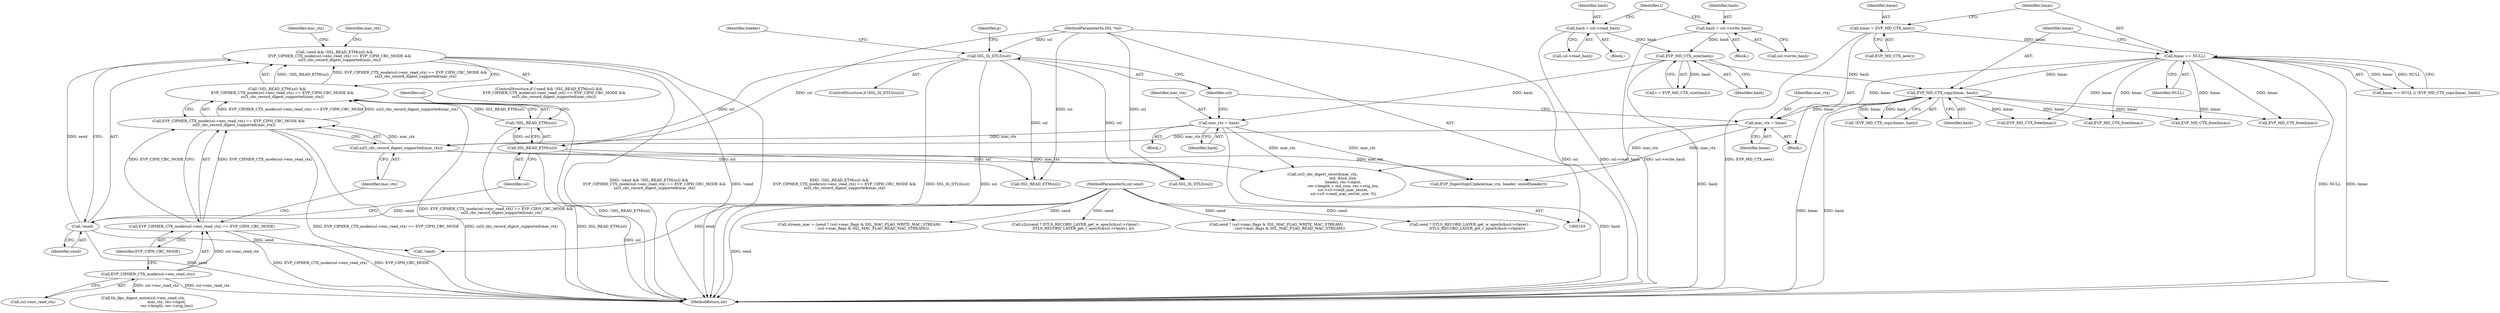 digraph "0_openssl_4ad93618d26a3ea23d36ad5498ff4f59eff3a4d2_3@API" {
"1000286" [label="(Call,!send && !SSL_READ_ETM(ssl) &&\n         EVP_CIPHER_CTX_mode(ssl->enc_read_ctx) == EVP_CIPH_CBC_MODE &&\n         ssl3_cbc_record_digest_supported(mac_ctx))"];
"1000287" [label="(Call,!send)"];
"1000107" [label="(MethodParameterIn,int send)"];
"1000289" [label="(Call,!SSL_READ_ETM(ssl) &&\n         EVP_CIPHER_CTX_mode(ssl->enc_read_ctx) == EVP_CIPH_CBC_MODE &&\n         ssl3_cbc_record_digest_supported(mac_ctx))"];
"1000290" [label="(Call,!SSL_READ_ETM(ssl))"];
"1000291" [label="(Call,SSL_READ_ETM(ssl))"];
"1000202" [label="(Call,SSL_IS_DTLS(ssl))"];
"1000104" [label="(MethodParameterIn,SSL *ssl)"];
"1000293" [label="(Call,EVP_CIPHER_CTX_mode(ssl->enc_read_ctx) == EVP_CIPH_CBC_MODE &&\n         ssl3_cbc_record_digest_supported(mac_ctx))"];
"1000294" [label="(Call,EVP_CIPHER_CTX_mode(ssl->enc_read_ctx) == EVP_CIPH_CBC_MODE)"];
"1000295" [label="(Call,EVP_CIPHER_CTX_mode(ssl->enc_read_ctx))"];
"1000300" [label="(Call,ssl3_cbc_record_digest_supported(mac_ctx))"];
"1000178" [label="(Call,mac_ctx = hash)"];
"1000166" [label="(Call,EVP_MD_CTX_size(hash))"];
"1000159" [label="(Call,hash = ssl->read_hash)"];
"1000145" [label="(Call,hash = ssl->write_hash)"];
"1000198" [label="(Call,mac_ctx = hmac)"];
"1000188" [label="(Call,hmac == NULL)"];
"1000183" [label="(Call,hmac = EVP_MD_CTX_new())"];
"1000192" [label="(Call,EVP_MD_CTX_copy(hmac, hash))"];
"1000289" [label="(Call,!SSL_READ_ETM(ssl) &&\n         EVP_CIPHER_CTX_mode(ssl->enc_read_ctx) == EVP_CIPH_CBC_MODE &&\n         ssl3_cbc_record_digest_supported(mac_ctx))"];
"1000167" [label="(Identifier,hash)"];
"1000346" [label="(Identifier,mac_ctx)"];
"1000183" [label="(Call,hmac = EVP_MD_CTX_new())"];
"1000145" [label="(Call,hash = ssl->write_hash)"];
"1000506" [label="(MethodReturn,int)"];
"1000179" [label="(Identifier,mac_ctx)"];
"1000159" [label="(Call,hash = ssl->read_hash)"];
"1000104" [label="(MethodParameterIn,SSL *ssl)"];
"1000237" [label="(Identifier,header)"];
"1000151" [label="(Block,)"];
"1000301" [label="(Identifier,mac_ctx)"];
"1000203" [label="(Identifier,ssl)"];
"1000137" [label="(Block,)"];
"1000189" [label="(Identifier,hmac)"];
"1000285" [label="(ControlStructure,if (!send && !SSL_READ_ETM(ssl) &&\n         EVP_CIPHER_CTX_mode(ssl->enc_read_ctx) == EVP_CIPH_CBC_MODE &&\n         ssl3_cbc_record_digest_supported(mac_ctx)))"];
"1000377" [label="(Call,!send)"];
"1000120" [label="(Call,stream_mac = (send ? (ssl->mac_flags & SSL_MAC_FLAG_WRITE_MAC_STREAM)\n                      : (ssl->mac_flags & SSL_MAC_FLAG_READ_MAC_STREAM)))"];
"1000201" [label="(ControlStructure,if (SSL_IS_DTLS(ssl)))"];
"1000296" [label="(Call,ssl->enc_read_ctx)"];
"1000191" [label="(Call,!EVP_MD_CTX_copy(hmac, hash))"];
"1000210" [label="(Call,s2n(send ? DTLS_RECORD_LAYER_get_w_epoch(&ssl->rlayer) :\n            DTLS_RECORD_LAYER_get_r_epoch(&ssl->rlayer), p))"];
"1000198" [label="(Call,mac_ctx = hmac)"];
"1000194" [label="(Identifier,hash)"];
"1000190" [label="(Identifier,NULL)"];
"1000386" [label="(Call,tls_fips_digest_extra(ssl->enc_read_ctx,\n                                        mac_ctx, rec->input,\n                                        rec->length, rec->orig_len))"];
"1000160" [label="(Identifier,hash)"];
"1000165" [label="(Identifier,t)"];
"1000166" [label="(Call,EVP_MD_CTX_size(hash))"];
"1000188" [label="(Call,hmac == NULL)"];
"1000187" [label="(Call,hmac == NULL || !EVP_MD_CTX_copy(hmac, hash))"];
"1000345" [label="(Call,EVP_DigestSignUpdate(mac_ctx, header, sizeof(header)))"];
"1000299" [label="(Identifier,EVP_CIPH_CBC_MODE)"];
"1000185" [label="(Call,EVP_MD_CTX_new())"];
"1000200" [label="(Identifier,hmac)"];
"1000177" [label="(Block,)"];
"1000122" [label="(Call,send ? (ssl->mac_flags & SSL_MAC_FLAG_WRITE_MAC_STREAM)\n                      : (ssl->mac_flags & SSL_MAC_FLAG_READ_MAC_STREAM))"];
"1000192" [label="(Call,EVP_MD_CTX_copy(hmac, hash))"];
"1000202" [label="(Call,SSL_IS_DTLS(ssl))"];
"1000294" [label="(Call,EVP_CIPHER_CTX_mode(ssl->enc_read_ctx) == EVP_CIPH_CBC_MODE)"];
"1000305" [label="(Call,ssl3_cbc_digest_record(mac_ctx,\n                                   md, &md_size,\n                                   header, rec->input,\n                                   rec->length + md_size, rec->orig_len,\n                                   ssl->s3->read_mac_secret,\n                                   ssl->s3->read_mac_secret_size, 0))"];
"1000381" [label="(Call,SSL_READ_ETM(ssl))"];
"1000147" [label="(Call,ssl->write_hash)"];
"1000290" [label="(Call,!SSL_READ_ETM(ssl))"];
"1000287" [label="(Call,!send)"];
"1000460" [label="(Call,SSL_IS_DTLS(ssl))"];
"1000406" [label="(Call,EVP_MD_CTX_free(hmac))"];
"1000292" [label="(Identifier,ssl)"];
"1000211" [label="(Call,send ? DTLS_RECORD_LAYER_get_w_epoch(&ssl->rlayer) :\n            DTLS_RECORD_LAYER_get_r_epoch(&ssl->rlayer))"];
"1000180" [label="(Identifier,hash)"];
"1000164" [label="(Call,t = EVP_MD_CTX_size(hash))"];
"1000297" [label="(Identifier,ssl)"];
"1000178" [label="(Call,mac_ctx = hash)"];
"1000286" [label="(Call,!send && !SSL_READ_ETM(ssl) &&\n         EVP_CIPHER_CTX_mode(ssl->enc_read_ctx) == EVP_CIPH_CBC_MODE &&\n         ssl3_cbc_record_digest_supported(mac_ctx))"];
"1000291" [label="(Call,SSL_READ_ETM(ssl))"];
"1000293" [label="(Call,EVP_CIPHER_CTX_mode(ssl->enc_read_ctx) == EVP_CIPH_CBC_MODE &&\n         ssl3_cbc_record_digest_supported(mac_ctx))"];
"1000146" [label="(Identifier,hash)"];
"1000107" [label="(MethodParameterIn,int send)"];
"1000161" [label="(Call,ssl->read_hash)"];
"1000300" [label="(Call,ssl3_cbc_record_digest_supported(mac_ctx))"];
"1000295" [label="(Call,EVP_CIPHER_CTX_mode(ssl->enc_read_ctx))"];
"1000335" [label="(Call,EVP_MD_CTX_free(hmac))"];
"1000208" [label="(Identifier,p)"];
"1000199" [label="(Identifier,mac_ctx)"];
"1000193" [label="(Identifier,hmac)"];
"1000182" [label="(Block,)"];
"1000306" [label="(Identifier,mac_ctx)"];
"1000370" [label="(Call,EVP_MD_CTX_free(hmac))"];
"1000288" [label="(Identifier,send)"];
"1000401" [label="(Call,EVP_MD_CTX_free(hmac))"];
"1000184" [label="(Identifier,hmac)"];
"1000286" -> "1000285"  [label="AST: "];
"1000286" -> "1000287"  [label="CFG: "];
"1000286" -> "1000289"  [label="CFG: "];
"1000287" -> "1000286"  [label="AST: "];
"1000289" -> "1000286"  [label="AST: "];
"1000306" -> "1000286"  [label="CFG: "];
"1000346" -> "1000286"  [label="CFG: "];
"1000286" -> "1000506"  [label="DDG: !send && !SSL_READ_ETM(ssl) &&\n         EVP_CIPHER_CTX_mode(ssl->enc_read_ctx) == EVP_CIPH_CBC_MODE &&\n         ssl3_cbc_record_digest_supported(mac_ctx)"];
"1000286" -> "1000506"  [label="DDG: !send"];
"1000286" -> "1000506"  [label="DDG: !SSL_READ_ETM(ssl) &&\n         EVP_CIPHER_CTX_mode(ssl->enc_read_ctx) == EVP_CIPH_CBC_MODE &&\n         ssl3_cbc_record_digest_supported(mac_ctx)"];
"1000287" -> "1000286"  [label="DDG: send"];
"1000289" -> "1000286"  [label="DDG: !SSL_READ_ETM(ssl)"];
"1000289" -> "1000286"  [label="DDG: EVP_CIPHER_CTX_mode(ssl->enc_read_ctx) == EVP_CIPH_CBC_MODE &&\n         ssl3_cbc_record_digest_supported(mac_ctx)"];
"1000287" -> "1000288"  [label="CFG: "];
"1000288" -> "1000287"  [label="AST: "];
"1000292" -> "1000287"  [label="CFG: "];
"1000287" -> "1000506"  [label="DDG: send"];
"1000107" -> "1000287"  [label="DDG: send"];
"1000287" -> "1000377"  [label="DDG: send"];
"1000107" -> "1000103"  [label="AST: "];
"1000107" -> "1000506"  [label="DDG: send"];
"1000107" -> "1000120"  [label="DDG: send"];
"1000107" -> "1000122"  [label="DDG: send"];
"1000107" -> "1000210"  [label="DDG: send"];
"1000107" -> "1000211"  [label="DDG: send"];
"1000107" -> "1000377"  [label="DDG: send"];
"1000289" -> "1000290"  [label="CFG: "];
"1000289" -> "1000293"  [label="CFG: "];
"1000290" -> "1000289"  [label="AST: "];
"1000293" -> "1000289"  [label="AST: "];
"1000289" -> "1000506"  [label="DDG: !SSL_READ_ETM(ssl)"];
"1000289" -> "1000506"  [label="DDG: EVP_CIPHER_CTX_mode(ssl->enc_read_ctx) == EVP_CIPH_CBC_MODE &&\n         ssl3_cbc_record_digest_supported(mac_ctx)"];
"1000290" -> "1000289"  [label="DDG: SSL_READ_ETM(ssl)"];
"1000293" -> "1000289"  [label="DDG: EVP_CIPHER_CTX_mode(ssl->enc_read_ctx) == EVP_CIPH_CBC_MODE"];
"1000293" -> "1000289"  [label="DDG: ssl3_cbc_record_digest_supported(mac_ctx)"];
"1000290" -> "1000291"  [label="CFG: "];
"1000291" -> "1000290"  [label="AST: "];
"1000297" -> "1000290"  [label="CFG: "];
"1000290" -> "1000506"  [label="DDG: SSL_READ_ETM(ssl)"];
"1000291" -> "1000290"  [label="DDG: ssl"];
"1000291" -> "1000292"  [label="CFG: "];
"1000292" -> "1000291"  [label="AST: "];
"1000291" -> "1000506"  [label="DDG: ssl"];
"1000202" -> "1000291"  [label="DDG: ssl"];
"1000104" -> "1000291"  [label="DDG: ssl"];
"1000291" -> "1000381"  [label="DDG: ssl"];
"1000291" -> "1000460"  [label="DDG: ssl"];
"1000202" -> "1000201"  [label="AST: "];
"1000202" -> "1000203"  [label="CFG: "];
"1000203" -> "1000202"  [label="AST: "];
"1000208" -> "1000202"  [label="CFG: "];
"1000237" -> "1000202"  [label="CFG: "];
"1000202" -> "1000506"  [label="DDG: ssl"];
"1000202" -> "1000506"  [label="DDG: SSL_IS_DTLS(ssl)"];
"1000104" -> "1000202"  [label="DDG: ssl"];
"1000202" -> "1000381"  [label="DDG: ssl"];
"1000202" -> "1000460"  [label="DDG: ssl"];
"1000104" -> "1000103"  [label="AST: "];
"1000104" -> "1000506"  [label="DDG: ssl"];
"1000104" -> "1000381"  [label="DDG: ssl"];
"1000104" -> "1000460"  [label="DDG: ssl"];
"1000293" -> "1000294"  [label="CFG: "];
"1000293" -> "1000300"  [label="CFG: "];
"1000294" -> "1000293"  [label="AST: "];
"1000300" -> "1000293"  [label="AST: "];
"1000293" -> "1000506"  [label="DDG: EVP_CIPHER_CTX_mode(ssl->enc_read_ctx) == EVP_CIPH_CBC_MODE"];
"1000293" -> "1000506"  [label="DDG: ssl3_cbc_record_digest_supported(mac_ctx)"];
"1000294" -> "1000293"  [label="DDG: EVP_CIPHER_CTX_mode(ssl->enc_read_ctx)"];
"1000294" -> "1000293"  [label="DDG: EVP_CIPH_CBC_MODE"];
"1000300" -> "1000293"  [label="DDG: mac_ctx"];
"1000294" -> "1000299"  [label="CFG: "];
"1000295" -> "1000294"  [label="AST: "];
"1000299" -> "1000294"  [label="AST: "];
"1000301" -> "1000294"  [label="CFG: "];
"1000294" -> "1000506"  [label="DDG: EVP_CIPH_CBC_MODE"];
"1000294" -> "1000506"  [label="DDG: EVP_CIPHER_CTX_mode(ssl->enc_read_ctx)"];
"1000295" -> "1000294"  [label="DDG: ssl->enc_read_ctx"];
"1000295" -> "1000296"  [label="CFG: "];
"1000296" -> "1000295"  [label="AST: "];
"1000299" -> "1000295"  [label="CFG: "];
"1000295" -> "1000506"  [label="DDG: ssl->enc_read_ctx"];
"1000295" -> "1000386"  [label="DDG: ssl->enc_read_ctx"];
"1000300" -> "1000301"  [label="CFG: "];
"1000301" -> "1000300"  [label="AST: "];
"1000178" -> "1000300"  [label="DDG: mac_ctx"];
"1000198" -> "1000300"  [label="DDG: mac_ctx"];
"1000300" -> "1000305"  [label="DDG: mac_ctx"];
"1000300" -> "1000345"  [label="DDG: mac_ctx"];
"1000178" -> "1000177"  [label="AST: "];
"1000178" -> "1000180"  [label="CFG: "];
"1000179" -> "1000178"  [label="AST: "];
"1000180" -> "1000178"  [label="AST: "];
"1000203" -> "1000178"  [label="CFG: "];
"1000178" -> "1000506"  [label="DDG: hash"];
"1000166" -> "1000178"  [label="DDG: hash"];
"1000178" -> "1000305"  [label="DDG: mac_ctx"];
"1000178" -> "1000345"  [label="DDG: mac_ctx"];
"1000166" -> "1000164"  [label="AST: "];
"1000166" -> "1000167"  [label="CFG: "];
"1000167" -> "1000166"  [label="AST: "];
"1000164" -> "1000166"  [label="CFG: "];
"1000166" -> "1000506"  [label="DDG: hash"];
"1000166" -> "1000164"  [label="DDG: hash"];
"1000159" -> "1000166"  [label="DDG: hash"];
"1000145" -> "1000166"  [label="DDG: hash"];
"1000166" -> "1000192"  [label="DDG: hash"];
"1000159" -> "1000151"  [label="AST: "];
"1000159" -> "1000161"  [label="CFG: "];
"1000160" -> "1000159"  [label="AST: "];
"1000161" -> "1000159"  [label="AST: "];
"1000165" -> "1000159"  [label="CFG: "];
"1000159" -> "1000506"  [label="DDG: ssl->read_hash"];
"1000145" -> "1000137"  [label="AST: "];
"1000145" -> "1000147"  [label="CFG: "];
"1000146" -> "1000145"  [label="AST: "];
"1000147" -> "1000145"  [label="AST: "];
"1000165" -> "1000145"  [label="CFG: "];
"1000145" -> "1000506"  [label="DDG: ssl->write_hash"];
"1000198" -> "1000182"  [label="AST: "];
"1000198" -> "1000200"  [label="CFG: "];
"1000199" -> "1000198"  [label="AST: "];
"1000200" -> "1000198"  [label="AST: "];
"1000203" -> "1000198"  [label="CFG: "];
"1000188" -> "1000198"  [label="DDG: hmac"];
"1000192" -> "1000198"  [label="DDG: hmac"];
"1000198" -> "1000305"  [label="DDG: mac_ctx"];
"1000198" -> "1000345"  [label="DDG: mac_ctx"];
"1000188" -> "1000187"  [label="AST: "];
"1000188" -> "1000190"  [label="CFG: "];
"1000189" -> "1000188"  [label="AST: "];
"1000190" -> "1000188"  [label="AST: "];
"1000193" -> "1000188"  [label="CFG: "];
"1000187" -> "1000188"  [label="CFG: "];
"1000188" -> "1000506"  [label="DDG: NULL"];
"1000188" -> "1000506"  [label="DDG: hmac"];
"1000188" -> "1000187"  [label="DDG: hmac"];
"1000188" -> "1000187"  [label="DDG: NULL"];
"1000183" -> "1000188"  [label="DDG: hmac"];
"1000188" -> "1000192"  [label="DDG: hmac"];
"1000188" -> "1000335"  [label="DDG: hmac"];
"1000188" -> "1000370"  [label="DDG: hmac"];
"1000188" -> "1000401"  [label="DDG: hmac"];
"1000188" -> "1000406"  [label="DDG: hmac"];
"1000183" -> "1000182"  [label="AST: "];
"1000183" -> "1000185"  [label="CFG: "];
"1000184" -> "1000183"  [label="AST: "];
"1000185" -> "1000183"  [label="AST: "];
"1000189" -> "1000183"  [label="CFG: "];
"1000183" -> "1000506"  [label="DDG: EVP_MD_CTX_new()"];
"1000192" -> "1000191"  [label="AST: "];
"1000192" -> "1000194"  [label="CFG: "];
"1000193" -> "1000192"  [label="AST: "];
"1000194" -> "1000192"  [label="AST: "];
"1000191" -> "1000192"  [label="CFG: "];
"1000192" -> "1000506"  [label="DDG: hash"];
"1000192" -> "1000506"  [label="DDG: hmac"];
"1000192" -> "1000191"  [label="DDG: hmac"];
"1000192" -> "1000191"  [label="DDG: hash"];
"1000192" -> "1000335"  [label="DDG: hmac"];
"1000192" -> "1000370"  [label="DDG: hmac"];
"1000192" -> "1000401"  [label="DDG: hmac"];
"1000192" -> "1000406"  [label="DDG: hmac"];
}
